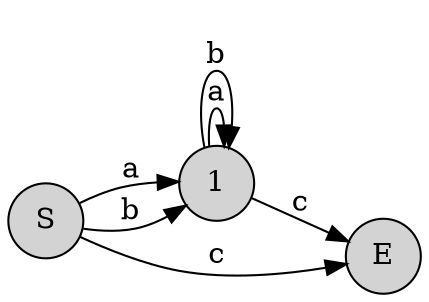 
digraph {
rankdir=LR;
node [shape = circle; style = filled;];
0->1[label="a"];
0->1[label="b"];
0->2[label="c"];
1->1[label="a"];
1->1[label="b"];
1->2[label="c"];
0 [label="S";]
1 [label="1";]
2 [label="E";]
}

